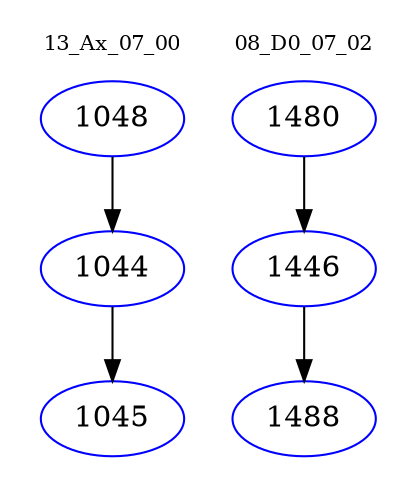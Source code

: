 digraph{
subgraph cluster_0 {
color = white
label = "13_Ax_07_00";
fontsize=10;
T0_1048 [label="1048", color="blue"]
T0_1048 -> T0_1044 [color="black"]
T0_1044 [label="1044", color="blue"]
T0_1044 -> T0_1045 [color="black"]
T0_1045 [label="1045", color="blue"]
}
subgraph cluster_1 {
color = white
label = "08_D0_07_02";
fontsize=10;
T1_1480 [label="1480", color="blue"]
T1_1480 -> T1_1446 [color="black"]
T1_1446 [label="1446", color="blue"]
T1_1446 -> T1_1488 [color="black"]
T1_1488 [label="1488", color="blue"]
}
}
